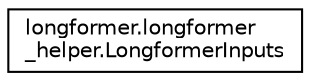 digraph "Graphical Class Hierarchy"
{
 // LATEX_PDF_SIZE
  edge [fontname="Helvetica",fontsize="10",labelfontname="Helvetica",labelfontsize="10"];
  node [fontname="Helvetica",fontsize="10",shape=record];
  rankdir="LR";
  Node0 [label="longformer.longformer\l_helper.LongformerInputs",height=0.2,width=0.4,color="black", fillcolor="white", style="filled",URL="$classlongformer_1_1longformer__helper_1_1LongformerInputs.html",tooltip=" "];
}
